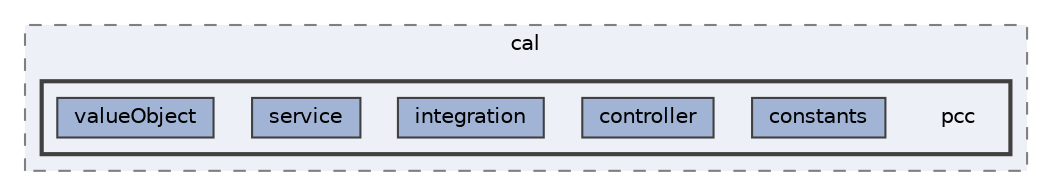 digraph "repository/pcc-core/src/main/java/com/sterlite/cal/pcc"
{
 // LATEX_PDF_SIZE
  bgcolor="transparent";
  edge [fontname=Helvetica,fontsize=10,labelfontname=Helvetica,labelfontsize=10];
  node [fontname=Helvetica,fontsize=10,shape=box,height=0.2,width=0.4];
  compound=true
  subgraph clusterdir_63c100c0ccdfab84e9cf9d7d960d97fe {
    graph [ bgcolor="#edf0f7", pencolor="grey50", label="cal", fontname=Helvetica,fontsize=10 style="filled,dashed", URL="dir_63c100c0ccdfab84e9cf9d7d960d97fe.html",tooltip=""]
  subgraph clusterdir_bfcb7e0d23f542d8e10e516bad163943 {
    graph [ bgcolor="#edf0f7", pencolor="grey25", label="", fontname=Helvetica,fontsize=10 style="filled,bold", URL="dir_bfcb7e0d23f542d8e10e516bad163943.html",tooltip=""]
    dir_bfcb7e0d23f542d8e10e516bad163943 [shape=plaintext, label="pcc"];
  dir_0488656cf52eb39e346a9fc857ecb280 [label="constants", fillcolor="#a2b4d6", color="grey25", style="filled", URL="dir_0488656cf52eb39e346a9fc857ecb280.html",tooltip=""];
  dir_5aaeccc5f54865135cbda9330338b9eb [label="controller", fillcolor="#a2b4d6", color="grey25", style="filled", URL="dir_5aaeccc5f54865135cbda9330338b9eb.html",tooltip=""];
  dir_ed2b9e8aab63e62bfd2b7b43bbacb99d [label="integration", fillcolor="#a2b4d6", color="grey25", style="filled", URL="dir_ed2b9e8aab63e62bfd2b7b43bbacb99d.html",tooltip=""];
  dir_381dc2663682477f156e2b7250314c2d [label="service", fillcolor="#a2b4d6", color="grey25", style="filled", URL="dir_381dc2663682477f156e2b7250314c2d.html",tooltip=""];
  dir_ec7f44cbf0bffe615a44f86ac7a63568 [label="valueObject", fillcolor="#a2b4d6", color="grey25", style="filled", URL="dir_ec7f44cbf0bffe615a44f86ac7a63568.html",tooltip=""];
  }
  }
}
